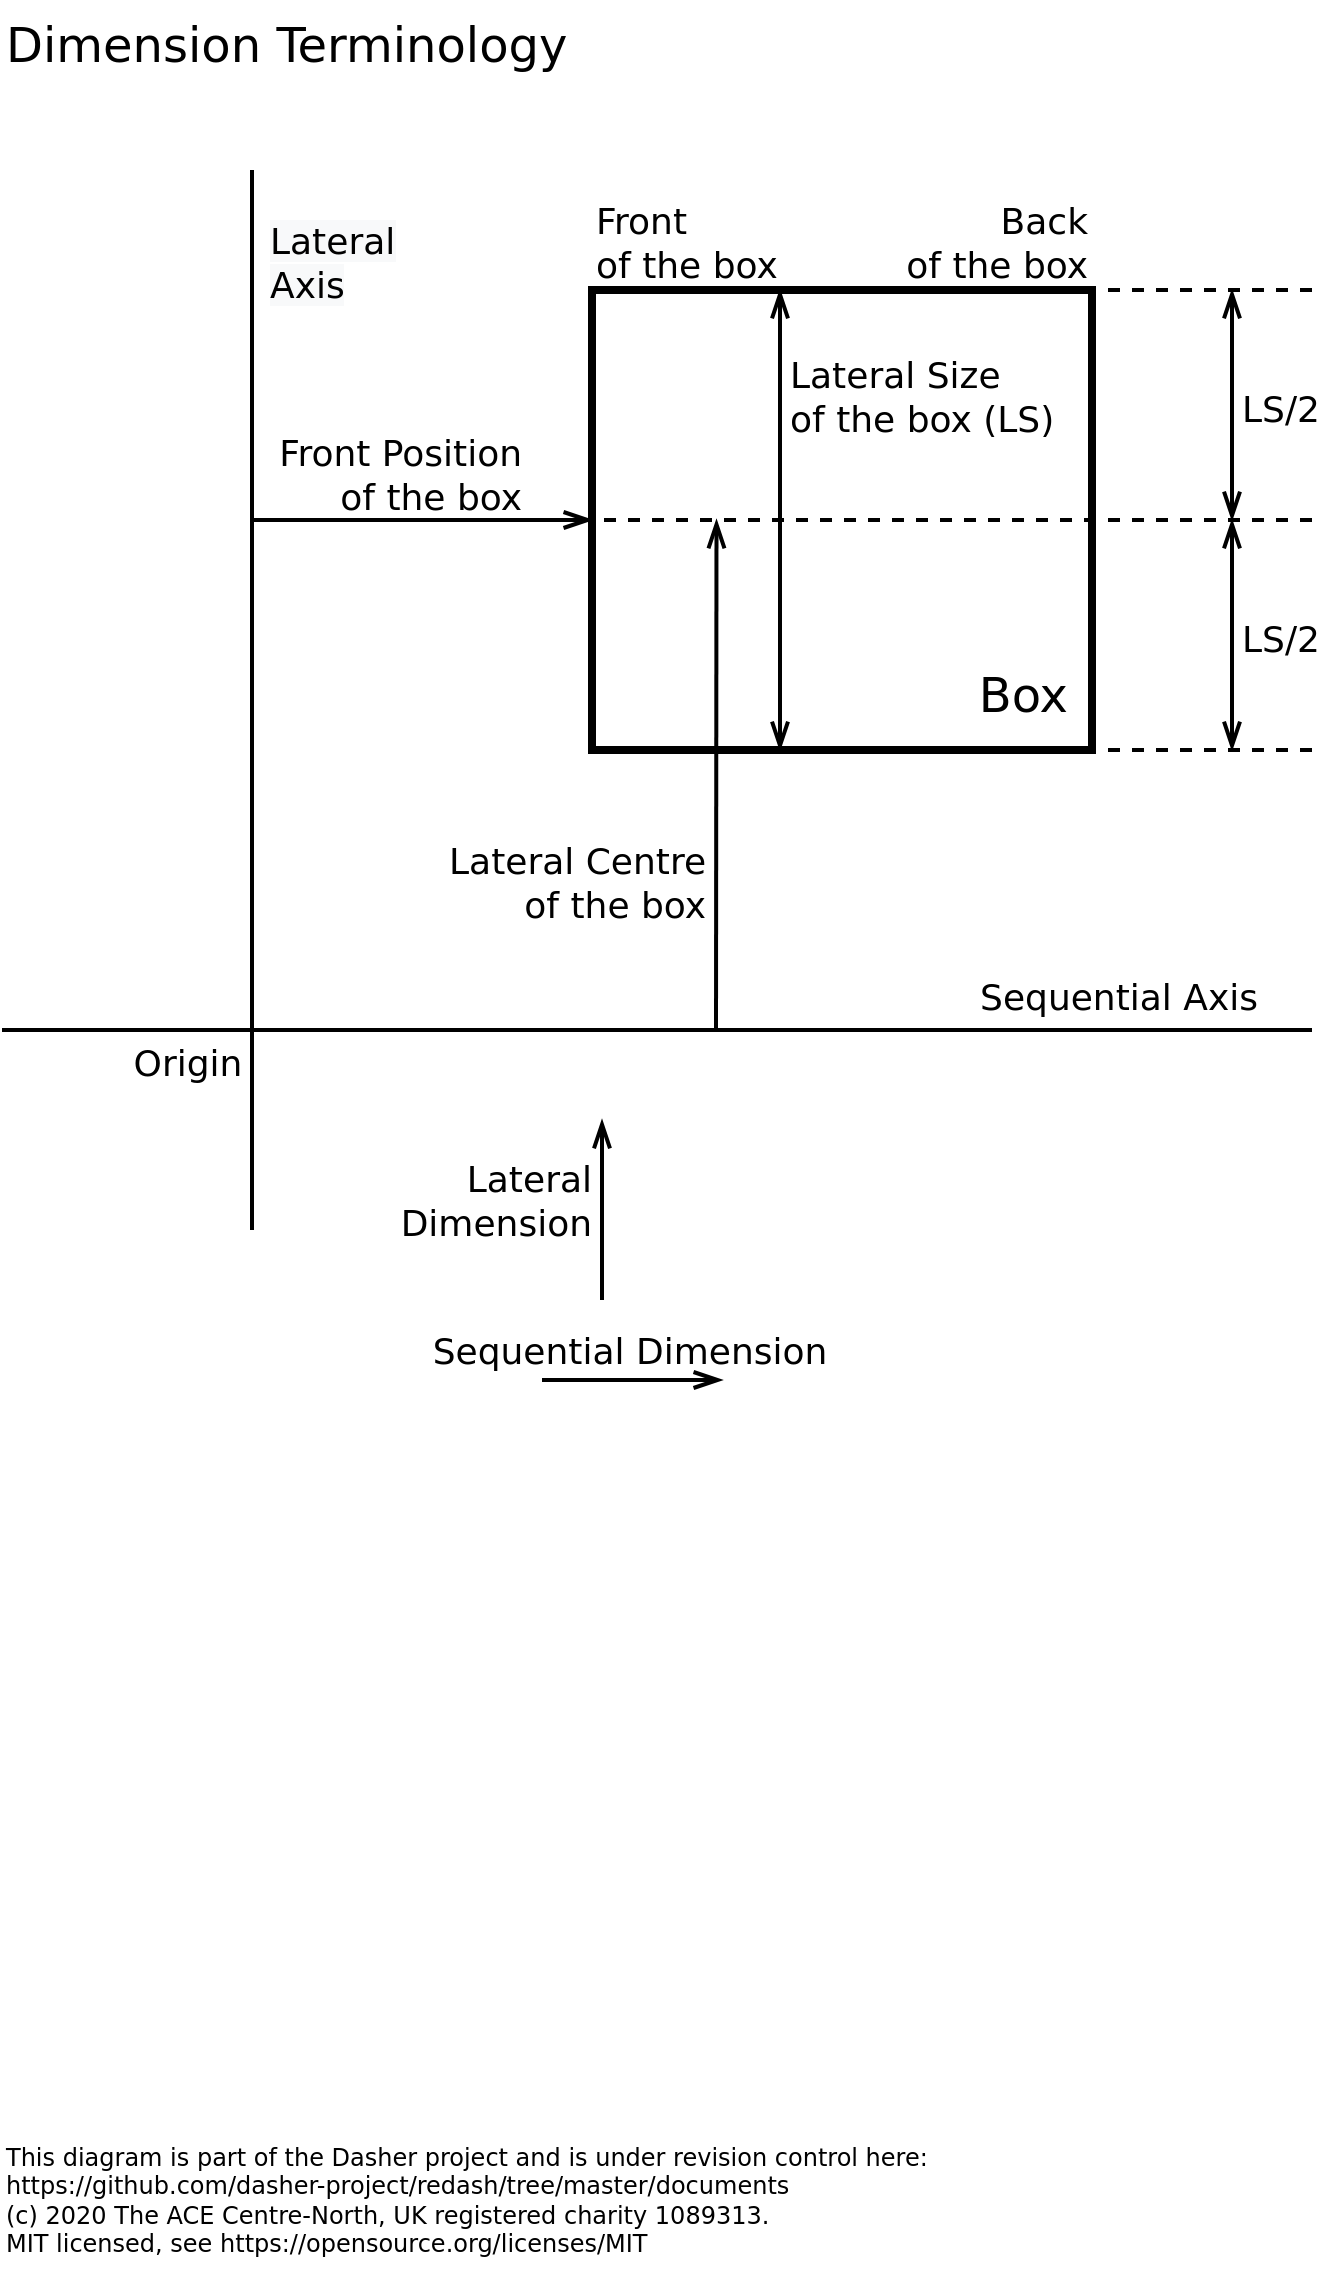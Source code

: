 <mxfile version="13.4.5" type="device"><diagram id="g4gpGZHWIscyPKEU3mQu" name="Page-1"><mxGraphModel dx="1296" dy="1176" grid="1" gridSize="10" guides="1" tooltips="1" connect="1" arrows="1" fold="1" page="1" pageScale="1" pageWidth="827" pageHeight="1169" math="0" shadow="0"><root><mxCell id="0"/><mxCell id="1" parent="0"/><mxCell id="L3-kGB9mgJet8HXjzUh9-1" value="Box" style="rounded=0;shadow=0;comic=0;labelBackgroundColor=none;strokeColor=#000000;strokeWidth=4;fillColor=none;fontFamily=DejaVu Sans;fontSize=24;fontColor=#000000;align=right;arcSize=20;spacingTop=10;spacingLeft=10;spacing=2;spacingBottom=10;spacingRight=10;points=[[0.2, 0], [0.4, 0], [0.6, 0], [0.8, 0], [0.5,1]];whiteSpace=wrap;verticalAlign=bottom;" vertex="1" parent="1"><mxGeometry x="335" y="170" width="250" height="230" as="geometry"/></mxCell><mxCell id="ACXhhaMDTXynWgi84yWd-6" value="&lt;span style=&quot;color: rgb(0 , 0 , 0) ; font-family: &amp;quot;dejavu sans&amp;quot; ; font-size: 18px ; font-style: normal ; font-weight: 400 ; letter-spacing: normal ; text-indent: 0px ; text-transform: none ; word-spacing: 0px ; background-color: rgb(248 , 249 , 250) ; display: inline ; float: none&quot;&gt;Lateral&lt;br&gt;Axis&lt;/span&gt;" style="endArrow=none;html=1;fontSize=18;strokeWidth=2;endFill=0;endSize=10;labelBackgroundColor=none;spacingTop=0;align=left;rounded=0;elbow=vertical;fontFamily=DejaVu Sans;startArrow=none;startFill=0;strokeColor=#000000;spacing=9;verticalAlign=top;" parent="1" edge="1"><mxGeometry x="-0.962" width="50" height="50" relative="1" as="geometry"><mxPoint x="165" y="110" as="sourcePoint"/><mxPoint x="165" y="640" as="targetPoint"/><mxPoint y="1" as="offset"/></mxGeometry></mxCell><mxCell id="ACXhhaMDTXynWgi84yWd-8" value="Sequential Axis" style="endArrow=none;html=1;fontSize=18;strokeWidth=2;endFill=0;endSize=10;labelBackgroundColor=none;spacingTop=0;align=right;rounded=0;elbow=vertical;fontFamily=DejaVu Sans;startArrow=none;startFill=0;verticalAlign=bottom;spacing=5;" parent="1" edge="1"><mxGeometry x="-0.928" width="50" height="50" relative="1" as="geometry"><mxPoint x="695" y="540" as="sourcePoint"/><mxPoint x="40" y="540" as="targetPoint"/><mxPoint as="offset"/></mxGeometry></mxCell><mxCell id="ACXhhaMDTXynWgi84yWd-3" value="Origin" style="rounded=0;shadow=0;comic=0;labelBackgroundColor=none;strokeWidth=2;fillColor=none;fontFamily=DejaVu Sans;fontSize=18;fontColor=#000000;align=center;arcSize=20;spacingTop=0;spacingLeft=0;spacing=2;spacingBottom=0;spacingRight=0;points=[[0.2, 0], [0.4, 0], [0.6, 0], [0.8, 0], [0.5,1]];strokeColor=none;" parent="1" vertex="1"><mxGeometry x="98" y="540" width="70" height="30" as="geometry"/></mxCell><mxCell id="ACXhhaMDTXynWgi84yWd-9" value="" style="endArrow=none;html=1;fontSize=18;strokeWidth=2;endFill=0;endSize=10;labelBackgroundColor=none;spacingTop=-55;align=left;rounded=0;elbow=vertical;fontFamily=DejaVu Sans;startArrow=none;startFill=0;dashed=1;" parent="1" edge="1"><mxGeometry width="50" height="50" relative="1" as="geometry"><mxPoint x="695" y="170" as="sourcePoint"/><mxPoint x="585" y="170" as="targetPoint"/></mxGeometry></mxCell><mxCell id="ACXhhaMDTXynWgi84yWd-10" value="" style="endArrow=none;html=1;fontSize=18;strokeWidth=2;endFill=0;endSize=10;labelBackgroundColor=none;spacingTop=-55;align=left;rounded=0;elbow=vertical;fontFamily=DejaVu Sans;startArrow=none;startFill=0;dashed=1;" parent="1" edge="1"><mxGeometry width="50" height="50" relative="1" as="geometry"><mxPoint x="695" y="285" as="sourcePoint"/><mxPoint x="335" y="285" as="targetPoint"/></mxGeometry></mxCell><mxCell id="ACXhhaMDTXynWgi84yWd-11" value="Lateral&#10;Dimension" style="endArrow=openThin;fontSize=18;strokeWidth=2;endFill=0;endSize=10;labelBackgroundColor=none;spacingTop=0;align=right;rounded=0;elbow=vertical;fontFamily=DejaVu Sans;startArrow=none;startFill=0;startSize=10;verticalAlign=middle;spacing=5;" parent="1" edge="1"><mxGeometry x="0.111" width="50" height="50" relative="1" as="geometry"><mxPoint x="340" y="675" as="sourcePoint"/><mxPoint x="340" y="585" as="targetPoint"/><mxPoint y="-1" as="offset"/></mxGeometry></mxCell><mxCell id="ACXhhaMDTXynWgi84yWd-12" value="Lateral Size&#10;of the box (LS)" style="endArrow=openThin;fontSize=18;strokeWidth=2;endFill=0;endSize=10;labelBackgroundColor=none;spacingTop=0;align=left;rounded=0;elbow=vertical;fontFamily=DejaVu Sans;startArrow=openThin;startFill=0;startSize=10;verticalAlign=bottom;spacing=5;" parent="1" edge="1"><mxGeometry x="0.304" width="50" height="50" relative="1" as="geometry"><mxPoint x="429" y="400" as="sourcePoint"/><mxPoint x="429" y="170" as="targetPoint"/><mxPoint y="-1" as="offset"/></mxGeometry></mxCell><mxCell id="ACXhhaMDTXynWgi84yWd-14" value="Dimension Terminology" style="rounded=0;shadow=0;comic=0;labelBackgroundColor=none;strokeWidth=2;fillColor=none;fontFamily=DejaVu Sans;fontSize=24;fontColor=#000000;align=left;arcSize=20;spacingTop=0;spacingLeft=0;spacing=2;spacingBottom=0;spacingRight=0;points=[[0.2, 0], [0.4, 0], [0.6, 0], [0.8, 0], [0.5,1]];strokeColor=none;" parent="1" vertex="1"><mxGeometry x="40" y="25" width="300" height="40" as="geometry"/></mxCell><mxCell id="f4PTZ5k48entD9cV8Xlv-1" value="This diagram is part of the Dasher project and is under revision control here:&#10;https://github.com/dasher-project/redash/tree/master/documents&#10;(c) 2020 The ACE Centre-North, UK registered charity 1089313.&#10;MIT licensed, see https://opensource.org/licenses/MIT&#10;" style="rounded=0;shadow=0;comic=0;labelBackgroundColor=none;strokeWidth=2;fillColor=none;fontFamily=DejaVu Sans;fontSize=12;fontColor=#000000;align=left;arcSize=20;spacingTop=0;spacingLeft=0;spacing=2;spacingBottom=0;spacingRight=0;points=[[0.2, 0], [0.4, 0], [0.6, 0], [0.8, 0], [0.5,1]];strokeColor=none;whiteSpace=wrap;verticalAlign=top;" parent="1" vertex="1"><mxGeometry x="40" y="1090" width="640" height="70" as="geometry"/></mxCell><mxCell id="L3-kGB9mgJet8HXjzUh9-2" value="Sequential Dimension" style="endArrow=openThin;fontSize=18;strokeWidth=2;endFill=0;endSize=10;labelBackgroundColor=none;spacingTop=0;align=center;rounded=0;elbow=vertical;fontFamily=DejaVu Sans;startArrow=none;startFill=0;startSize=10;verticalAlign=bottom;spacing=5;" edge="1" parent="1"><mxGeometry x="-0.027" width="50" height="50" relative="1" as="geometry"><mxPoint x="310" y="715" as="sourcePoint"/><mxPoint x="400" y="715" as="targetPoint"/><mxPoint as="offset"/></mxGeometry></mxCell><mxCell id="L3-kGB9mgJet8HXjzUh9-4" value="Lateral Centre&#10;of the box" style="endArrow=openThin;fontSize=18;strokeWidth=2;endFill=0;endSize=10;labelBackgroundColor=none;spacingTop=0;align=right;rounded=0;elbow=vertical;fontFamily=DejaVu Sans;startArrow=none;startFill=0;startSize=10;verticalAlign=bottom;entryX=0.353;entryY=0.5;entryDx=0;entryDy=0;entryPerimeter=0;spacing=5;" edge="1" parent="1"><mxGeometry x="-0.633" width="50" height="50" relative="1" as="geometry"><mxPoint x="397" y="540" as="sourcePoint"/><mxPoint x="397.25" y="285" as="targetPoint"/><mxPoint y="-1" as="offset"/></mxGeometry></mxCell><mxCell id="L3-kGB9mgJet8HXjzUh9-5" value="Front Position&#10;of the box" style="endArrow=openThin;fontSize=18;strokeWidth=2;endFill=0;endSize=10;labelBackgroundColor=none;spacingTop=0;align=right;rounded=0;elbow=vertical;fontFamily=DejaVu Sans;startArrow=none;startFill=0;startSize=10;verticalAlign=bottom;" edge="1" parent="1" target="L3-kGB9mgJet8HXjzUh9-1"><mxGeometry x="0.625" width="50" height="50" relative="1" as="geometry"><mxPoint x="165" y="285" as="sourcePoint"/><mxPoint x="395" y="370" as="targetPoint"/><mxPoint x="-1" as="offset"/></mxGeometry></mxCell><mxCell id="L3-kGB9mgJet8HXjzUh9-7" value="" style="endArrow=none;html=1;fontSize=18;strokeWidth=2;endFill=0;endSize=10;labelBackgroundColor=none;spacingTop=-55;align=left;rounded=0;elbow=vertical;fontFamily=DejaVu Sans;startArrow=none;startFill=0;dashed=1;" edge="1" parent="1"><mxGeometry width="50" height="50" relative="1" as="geometry"><mxPoint x="695" y="400.0" as="sourcePoint"/><mxPoint x="585" y="400.0" as="targetPoint"/></mxGeometry></mxCell><mxCell id="L3-kGB9mgJet8HXjzUh9-8" value="LS/2" style="endArrow=openThin;fontSize=18;strokeWidth=2;endFill=0;endSize=10;labelBackgroundColor=none;spacingTop=0;align=left;rounded=0;elbow=vertical;fontFamily=DejaVu Sans;startArrow=openThin;startFill=0;startSize=10;verticalAlign=bottom;spacing=5;" edge="1" parent="1"><mxGeometry x="0.304" width="50" height="50" relative="1" as="geometry"><mxPoint x="655" y="170" as="sourcePoint"/><mxPoint x="655" y="285" as="targetPoint"/><mxPoint y="-1" as="offset"/></mxGeometry></mxCell><mxCell id="L3-kGB9mgJet8HXjzUh9-9" value="LS/2" style="endArrow=openThin;fontSize=18;strokeWidth=2;endFill=0;endSize=10;labelBackgroundColor=none;spacingTop=0;align=left;rounded=0;elbow=vertical;fontFamily=DejaVu Sans;startArrow=openThin;startFill=0;startSize=10;verticalAlign=bottom;spacing=5;" edge="1" parent="1"><mxGeometry x="0.304" width="50" height="50" relative="1" as="geometry"><mxPoint x="655" y="285" as="sourcePoint"/><mxPoint x="655" y="400" as="targetPoint"/><mxPoint y="-1" as="offset"/></mxGeometry></mxCell><mxCell id="L3-kGB9mgJet8HXjzUh9-10" value="Front&#10;of the box" style="rounded=0;shadow=0;comic=0;labelBackgroundColor=none;strokeWidth=2;fillColor=none;fontFamily=DejaVu Sans;fontSize=18;fontColor=#000000;align=left;arcSize=20;spacingTop=0;spacingLeft=0;spacing=2;spacingBottom=0;spacingRight=0;points=[[0.2, 0], [0.4, 0], [0.6, 0], [0.8, 0], [0.5,1]];strokeColor=none;" vertex="1" parent="1"><mxGeometry x="335" y="130" width="70" height="30" as="geometry"/></mxCell><mxCell id="L3-kGB9mgJet8HXjzUh9-11" value="Back&#10;of the box" style="rounded=0;shadow=0;comic=0;labelBackgroundColor=none;strokeWidth=2;fillColor=none;fontFamily=DejaVu Sans;fontSize=18;fontColor=#000000;align=right;arcSize=20;spacingTop=0;spacingLeft=0;spacing=2;spacingBottom=0;spacingRight=0;points=[[0.2, 0], [0.4, 0], [0.6, 0], [0.8, 0], [0.5,1]];strokeColor=none;" vertex="1" parent="1"><mxGeometry x="515" y="130" width="70" height="30" as="geometry"/></mxCell></root></mxGraphModel></diagram></mxfile>
